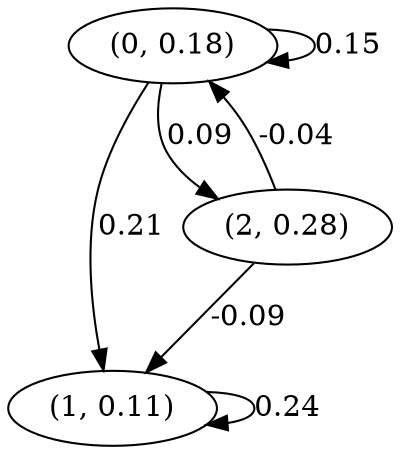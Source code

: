digraph {
    0 [ label = "(0, 0.18)" ]
    1 [ label = "(1, 0.11)" ]
    2 [ label = "(2, 0.28)" ]
    0 -> 0 [ label = "0.15" ]
    1 -> 1 [ label = "0.24" ]
    2 -> 0 [ label = "-0.04" ]
    0 -> 1 [ label = "0.21" ]
    2 -> 1 [ label = "-0.09" ]
    0 -> 2 [ label = "0.09" ]
}

